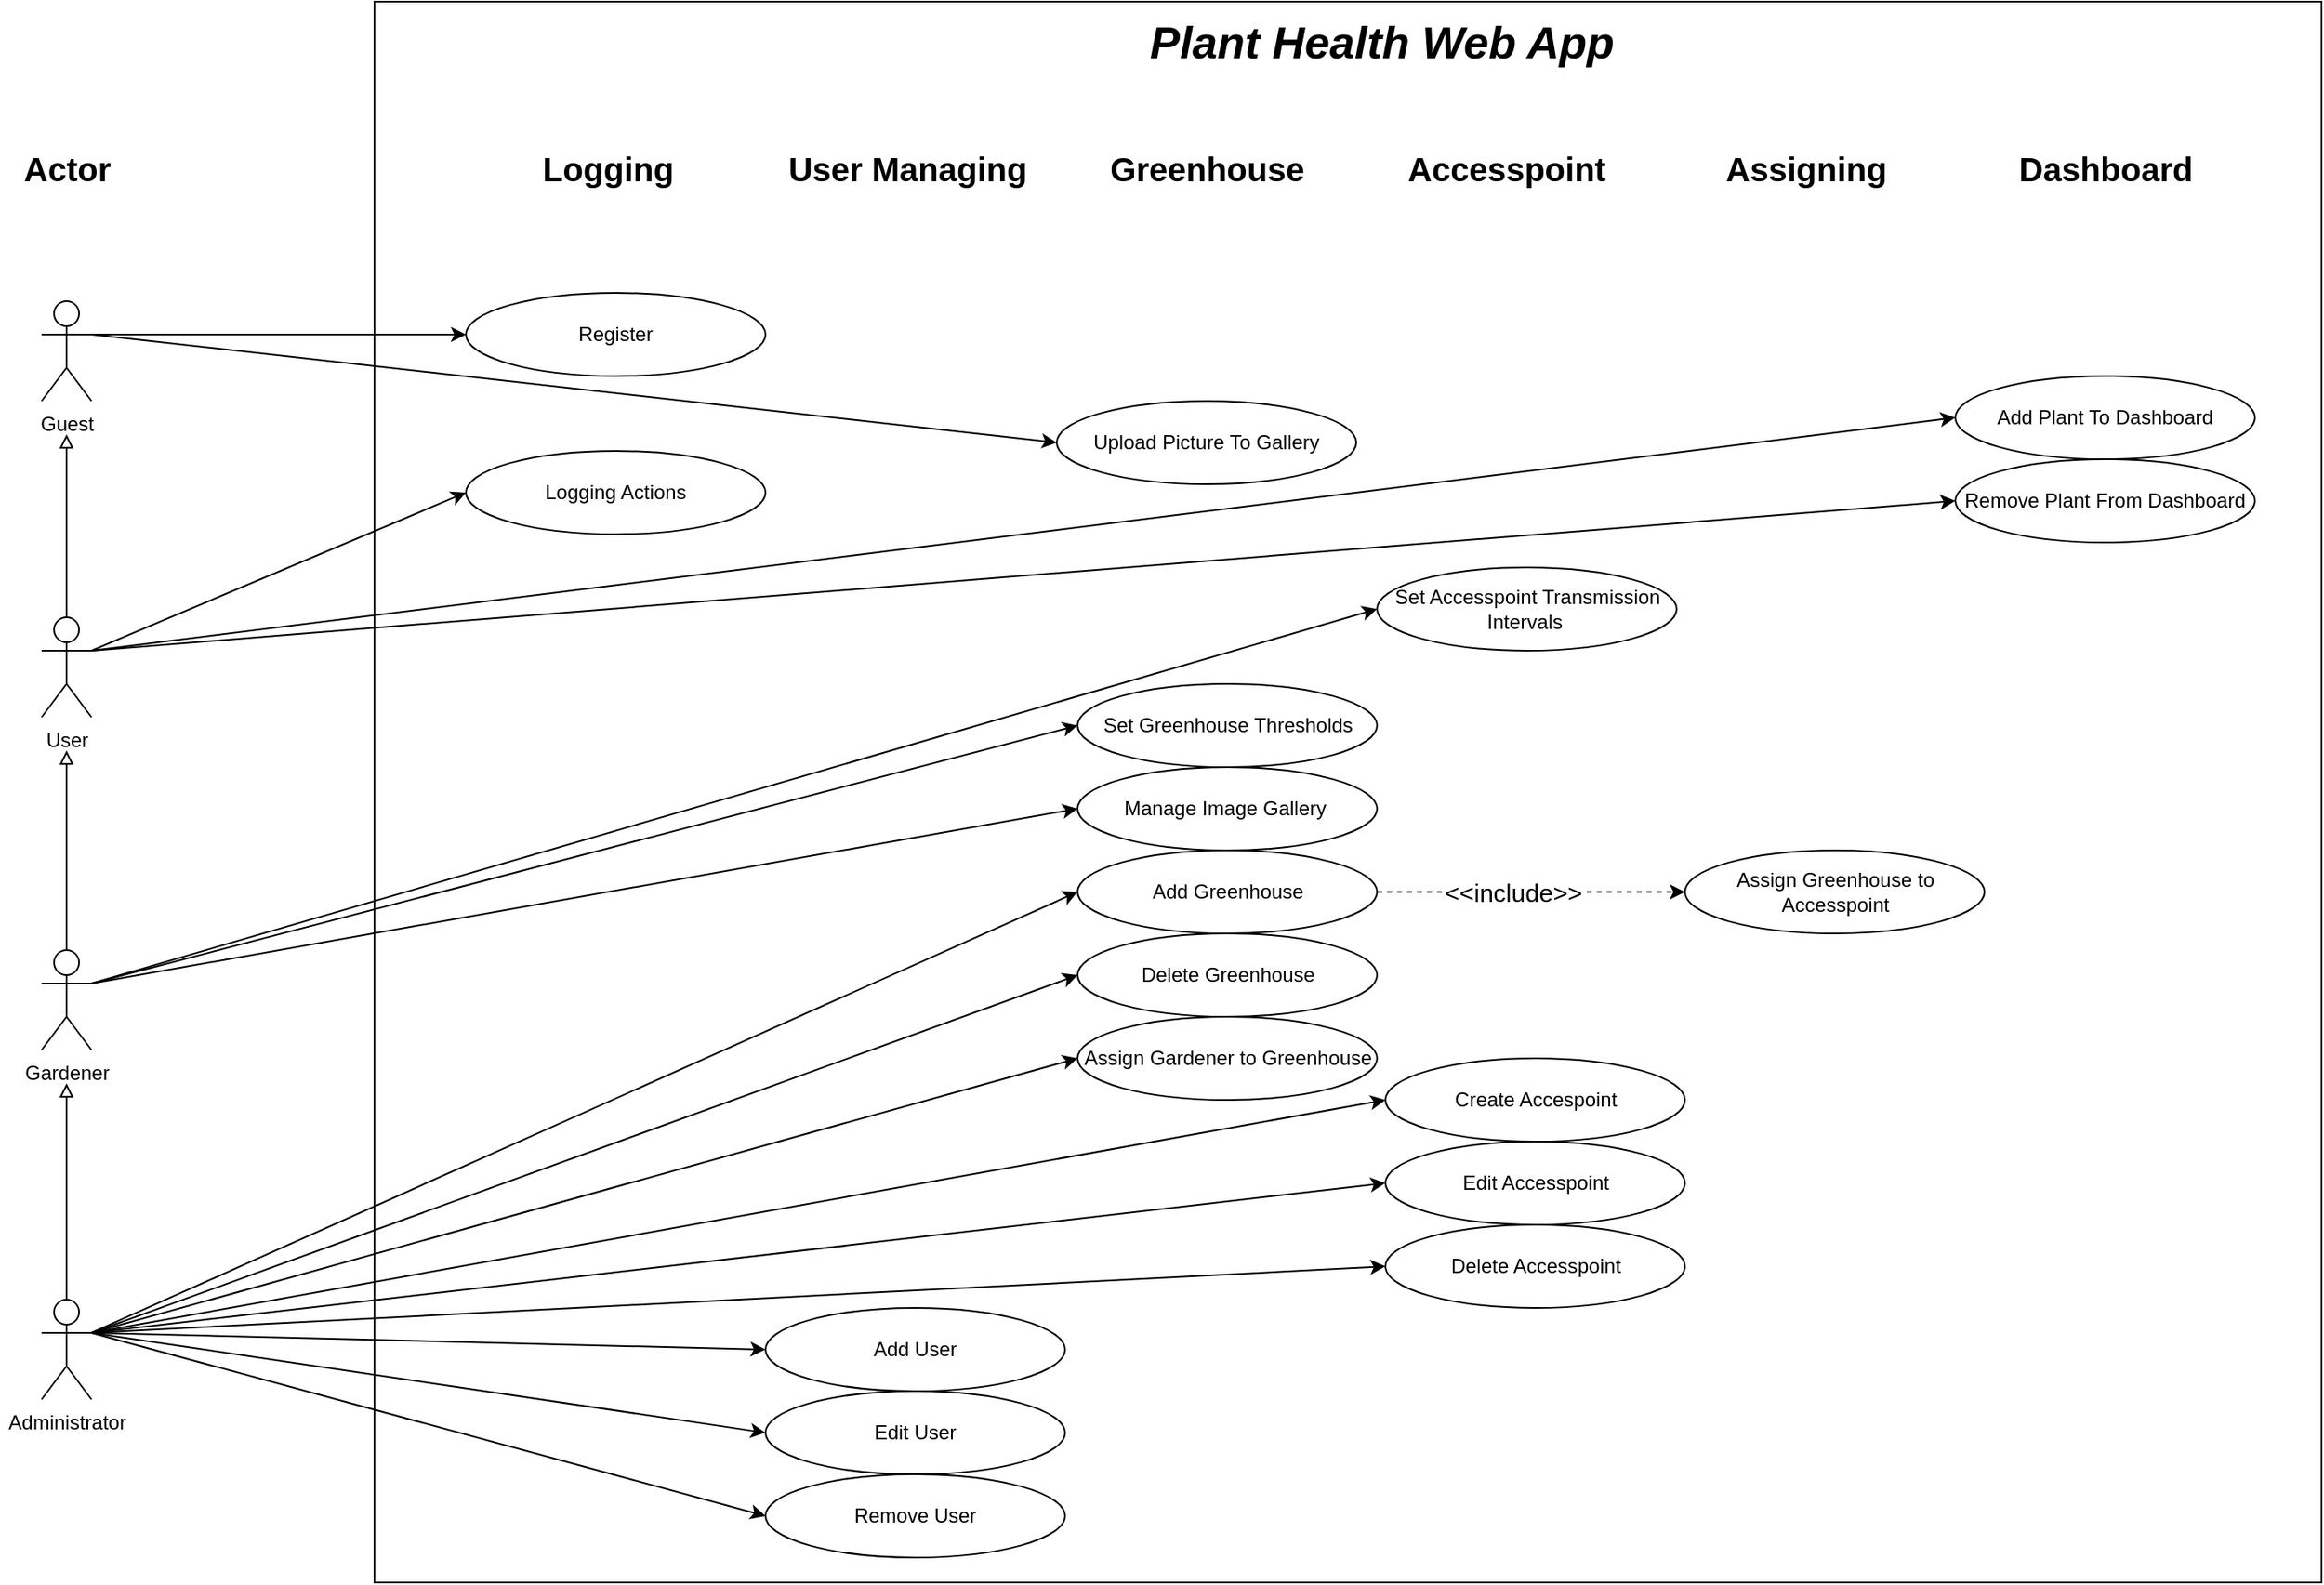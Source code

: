 <mxfile version="21.0.6" type="device"><diagram name="Page-1" id="2YBvvXClWsGukQMizWep"><mxGraphModel dx="2627" dy="2177" grid="1" gridSize="10" guides="1" tooltips="1" connect="1" arrows="1" fold="1" page="1" pageScale="1" pageWidth="850" pageHeight="1100" math="0" shadow="0"><root><mxCell id="0"/><mxCell id="1" parent="0"/><mxCell id="nNVV6iXkvTo8tEFnaiHL-19" value="" style="rounded=0;whiteSpace=wrap;html=1;direction=south;" parent="1" vertex="1"><mxGeometry x="-30" y="-160" width="1170" height="950" as="geometry"/></mxCell><mxCell id="xss07ACvVtE2y7tT9kN_-71" style="rounded=0;orthogonalLoop=1;jettySize=auto;html=1;exitX=1;exitY=0.333;exitDx=0;exitDy=0;exitPerimeter=0;entryX=0;entryY=0.5;entryDx=0;entryDy=0;" parent="1" source="xss07ACvVtE2y7tT9kN_-3" target="xss07ACvVtE2y7tT9kN_-18" edge="1"><mxGeometry relative="1" as="geometry"/></mxCell><mxCell id="xss07ACvVtE2y7tT9kN_-72" style="rounded=0;orthogonalLoop=1;jettySize=auto;html=1;exitX=1;exitY=0.333;exitDx=0;exitDy=0;exitPerimeter=0;entryX=0;entryY=0.5;entryDx=0;entryDy=0;" parent="1" source="xss07ACvVtE2y7tT9kN_-3" target="xss07ACvVtE2y7tT9kN_-20" edge="1"><mxGeometry relative="1" as="geometry"/></mxCell><mxCell id="xss07ACvVtE2y7tT9kN_-73" style="rounded=0;orthogonalLoop=1;jettySize=auto;html=1;exitX=1;exitY=0.333;exitDx=0;exitDy=0;exitPerimeter=0;entryX=0;entryY=0.5;entryDx=0;entryDy=0;" parent="1" source="xss07ACvVtE2y7tT9kN_-3" target="xss07ACvVtE2y7tT9kN_-21" edge="1"><mxGeometry relative="1" as="geometry"/></mxCell><mxCell id="xss07ACvVtE2y7tT9kN_-74" style="rounded=0;orthogonalLoop=1;jettySize=auto;html=1;exitX=1;exitY=0.333;exitDx=0;exitDy=0;exitPerimeter=0;entryX=0;entryY=0.5;entryDx=0;entryDy=0;" parent="1" source="xss07ACvVtE2y7tT9kN_-3" target="xss07ACvVtE2y7tT9kN_-22" edge="1"><mxGeometry relative="1" as="geometry"/></mxCell><mxCell id="xss07ACvVtE2y7tT9kN_-75" style="rounded=0;orthogonalLoop=1;jettySize=auto;html=1;exitX=1;exitY=0.333;exitDx=0;exitDy=0;exitPerimeter=0;entryX=0;entryY=0.5;entryDx=0;entryDy=0;" parent="1" source="xss07ACvVtE2y7tT9kN_-3" target="xss07ACvVtE2y7tT9kN_-23" edge="1"><mxGeometry relative="1" as="geometry"/></mxCell><mxCell id="xss07ACvVtE2y7tT9kN_-79" style="rounded=0;orthogonalLoop=1;jettySize=auto;html=1;exitX=1;exitY=0.333;exitDx=0;exitDy=0;exitPerimeter=0;entryX=0;entryY=0.5;entryDx=0;entryDy=0;" parent="1" source="xss07ACvVtE2y7tT9kN_-3" target="xss07ACvVtE2y7tT9kN_-27" edge="1"><mxGeometry relative="1" as="geometry"/></mxCell><mxCell id="xss07ACvVtE2y7tT9kN_-80" style="rounded=0;orthogonalLoop=1;jettySize=auto;html=1;exitX=1;exitY=0.333;exitDx=0;exitDy=0;exitPerimeter=0;entryX=0;entryY=0.5;entryDx=0;entryDy=0;" parent="1" source="xss07ACvVtE2y7tT9kN_-3" target="xss07ACvVtE2y7tT9kN_-28" edge="1"><mxGeometry relative="1" as="geometry"/></mxCell><mxCell id="xss07ACvVtE2y7tT9kN_-81" style="rounded=0;orthogonalLoop=1;jettySize=auto;html=1;exitX=1;exitY=0.333;exitDx=0;exitDy=0;exitPerimeter=0;entryX=0;entryY=0.5;entryDx=0;entryDy=0;" parent="1" source="xss07ACvVtE2y7tT9kN_-3" target="xss07ACvVtE2y7tT9kN_-29" edge="1"><mxGeometry relative="1" as="geometry"/></mxCell><mxCell id="xss07ACvVtE2y7tT9kN_-99" style="rounded=0;orthogonalLoop=1;jettySize=auto;html=1;exitX=1;exitY=0.333;exitDx=0;exitDy=0;exitPerimeter=0;entryX=0;entryY=0.5;entryDx=0;entryDy=0;" parent="1" source="xss07ACvVtE2y7tT9kN_-3" target="xss07ACvVtE2y7tT9kN_-98" edge="1"><mxGeometry relative="1" as="geometry"/></mxCell><mxCell id="nNVV6iXkvTo8tEFnaiHL-10" style="edgeStyle=orthogonalEdgeStyle;rounded=0;orthogonalLoop=1;jettySize=auto;html=1;endArrow=block;endFill=0;" parent="1" source="xss07ACvVtE2y7tT9kN_-3" edge="1"><mxGeometry relative="1" as="geometry"><mxPoint x="-215" y="490" as="targetPoint"/></mxGeometry></mxCell><mxCell id="xss07ACvVtE2y7tT9kN_-3" value="Administrator&lt;br&gt;" style="shape=umlActor;verticalLabelPosition=bottom;verticalAlign=top;html=1;outlineConnect=0;" parent="1" vertex="1"><mxGeometry x="-230" y="620" width="30" height="60" as="geometry"/></mxCell><mxCell id="xss07ACvVtE2y7tT9kN_-84" style="rounded=0;orthogonalLoop=1;jettySize=auto;html=1;exitX=1;exitY=0.333;exitDx=0;exitDy=0;exitPerimeter=0;entryX=0;entryY=0.5;entryDx=0;entryDy=0;" parent="1" source="xss07ACvVtE2y7tT9kN_-4" target="xss07ACvVtE2y7tT9kN_-33" edge="1"><mxGeometry relative="1" as="geometry"/></mxCell><mxCell id="xss07ACvVtE2y7tT9kN_-85" style="rounded=0;orthogonalLoop=1;jettySize=auto;html=1;exitX=1;exitY=0.333;exitDx=0;exitDy=0;exitPerimeter=0;entryX=0;entryY=0.5;entryDx=0;entryDy=0;" parent="1" source="xss07ACvVtE2y7tT9kN_-4" target="xss07ACvVtE2y7tT9kN_-34" edge="1"><mxGeometry relative="1" as="geometry"/></mxCell><mxCell id="xss07ACvVtE2y7tT9kN_-87" style="rounded=0;orthogonalLoop=1;jettySize=auto;html=1;exitX=1;exitY=0.333;exitDx=0;exitDy=0;exitPerimeter=0;entryX=0;entryY=0.5;entryDx=0;entryDy=0;" parent="1" source="xss07ACvVtE2y7tT9kN_-4" target="xss07ACvVtE2y7tT9kN_-35" edge="1"><mxGeometry relative="1" as="geometry"/></mxCell><mxCell id="nNVV6iXkvTo8tEFnaiHL-9" style="edgeStyle=orthogonalEdgeStyle;rounded=0;orthogonalLoop=1;jettySize=auto;html=1;endArrow=block;endFill=0;" parent="1" source="xss07ACvVtE2y7tT9kN_-4" edge="1"><mxGeometry relative="1" as="geometry"><mxPoint x="-215" y="290" as="targetPoint"/></mxGeometry></mxCell><mxCell id="xss07ACvVtE2y7tT9kN_-4" value="Gardener" style="shape=umlActor;verticalLabelPosition=bottom;verticalAlign=top;html=1;outlineConnect=0;" parent="1" vertex="1"><mxGeometry x="-230" y="410" width="30" height="60" as="geometry"/></mxCell><mxCell id="xss07ACvVtE2y7tT9kN_-91" style="rounded=0;orthogonalLoop=1;jettySize=auto;html=1;exitX=1;exitY=0.333;exitDx=0;exitDy=0;exitPerimeter=0;entryX=0;entryY=0.5;entryDx=0;entryDy=0;" parent="1" source="xss07ACvVtE2y7tT9kN_-16" target="xss07ACvVtE2y7tT9kN_-54" edge="1"><mxGeometry relative="1" as="geometry"/></mxCell><mxCell id="xss07ACvVtE2y7tT9kN_-95" style="rounded=0;orthogonalLoop=1;jettySize=auto;html=1;exitX=1;exitY=0.333;exitDx=0;exitDy=0;exitPerimeter=0;entryX=0;entryY=0.5;entryDx=0;entryDy=0;" parent="1" source="xss07ACvVtE2y7tT9kN_-16" target="xss07ACvVtE2y7tT9kN_-36" edge="1"><mxGeometry relative="1" as="geometry"/></mxCell><mxCell id="xss07ACvVtE2y7tT9kN_-96" style="rounded=0;orthogonalLoop=1;jettySize=auto;html=1;exitX=1;exitY=0.333;exitDx=0;exitDy=0;exitPerimeter=0;entryX=0;entryY=0.5;entryDx=0;entryDy=0;" parent="1" source="xss07ACvVtE2y7tT9kN_-16" target="xss07ACvVtE2y7tT9kN_-37" edge="1"><mxGeometry relative="1" as="geometry"/></mxCell><mxCell id="nNVV6iXkvTo8tEFnaiHL-8" style="edgeStyle=orthogonalEdgeStyle;rounded=0;orthogonalLoop=1;jettySize=auto;html=1;endArrow=block;endFill=0;" parent="1" source="xss07ACvVtE2y7tT9kN_-16" edge="1"><mxGeometry relative="1" as="geometry"><mxPoint x="-215" y="100" as="targetPoint"/></mxGeometry></mxCell><mxCell id="xss07ACvVtE2y7tT9kN_-16" value="User" style="shape=umlActor;verticalLabelPosition=bottom;verticalAlign=top;html=1;outlineConnect=0;" parent="1" vertex="1"><mxGeometry x="-230" y="210" width="30" height="60" as="geometry"/></mxCell><mxCell id="xss07ACvVtE2y7tT9kN_-97" style="rounded=0;orthogonalLoop=1;jettySize=auto;html=1;exitX=1;exitY=0.333;exitDx=0;exitDy=0;exitPerimeter=0;entryX=0;entryY=0.5;entryDx=0;entryDy=0;" parent="1" source="xss07ACvVtE2y7tT9kN_-17" target="xss07ACvVtE2y7tT9kN_-38" edge="1"><mxGeometry relative="1" as="geometry"/></mxCell><mxCell id="nNVV6iXkvTo8tEFnaiHL-4" style="rounded=0;orthogonalLoop=1;jettySize=auto;html=1;exitX=1;exitY=0.333;exitDx=0;exitDy=0;exitPerimeter=0;entryX=0;entryY=0.5;entryDx=0;entryDy=0;" parent="1" source="xss07ACvVtE2y7tT9kN_-17" target="xss07ACvVtE2y7tT9kN_-39" edge="1"><mxGeometry relative="1" as="geometry"/></mxCell><mxCell id="xss07ACvVtE2y7tT9kN_-17" value="Guest" style="shape=umlActor;verticalLabelPosition=bottom;verticalAlign=top;html=1;outlineConnect=0;" parent="1" vertex="1"><mxGeometry x="-230" y="20" width="30" height="60" as="geometry"/></mxCell><mxCell id="xss07ACvVtE2y7tT9kN_-18" value="Add User" style="ellipse;whiteSpace=wrap;html=1;" parent="1" vertex="1"><mxGeometry x="205" y="625" width="180" height="50" as="geometry"/></mxCell><mxCell id="xss07ACvVtE2y7tT9kN_-20" value="Edit User" style="ellipse;whiteSpace=wrap;html=1;" parent="1" vertex="1"><mxGeometry x="205" y="675" width="180" height="50" as="geometry"/></mxCell><mxCell id="xss07ACvVtE2y7tT9kN_-21" value="Remove User" style="ellipse;whiteSpace=wrap;html=1;" parent="1" vertex="1"><mxGeometry x="205" y="725" width="180" height="50" as="geometry"/></mxCell><mxCell id="nNVV6iXkvTo8tEFnaiHL-11" style="edgeStyle=orthogonalEdgeStyle;rounded=0;orthogonalLoop=1;jettySize=auto;html=1;exitX=1;exitY=0.5;exitDx=0;exitDy=0;entryX=0;entryY=0.5;entryDx=0;entryDy=0;dashed=1;" parent="1" source="xss07ACvVtE2y7tT9kN_-22" target="xss07ACvVtE2y7tT9kN_-103" edge="1"><mxGeometry relative="1" as="geometry"><Array as="points"><mxPoint x="720" y="375"/><mxPoint x="720" y="375"/></Array></mxGeometry></mxCell><mxCell id="BZSnFHpXk6T8EBiTEm1m-1" value="&lt;font style=&quot;font-size: 15px;&quot;&gt;&amp;lt;&amp;lt;include&amp;gt;&amp;gt;&lt;/font&gt;" style="edgeLabel;html=1;align=center;verticalAlign=middle;resizable=0;points=[];" parent="nNVV6iXkvTo8tEFnaiHL-11" vertex="1" connectable="0"><mxGeometry x="-0.61" relative="1" as="geometry"><mxPoint x="45" as="offset"/></mxGeometry></mxCell><mxCell id="xss07ACvVtE2y7tT9kN_-22" value="Add Greenhouse" style="ellipse;whiteSpace=wrap;html=1;" parent="1" vertex="1"><mxGeometry x="392.5" y="350" width="180" height="50" as="geometry"/></mxCell><mxCell id="xss07ACvVtE2y7tT9kN_-23" value="Delete Greenhouse" style="ellipse;whiteSpace=wrap;html=1;" parent="1" vertex="1"><mxGeometry x="392.5" y="400" width="180" height="50" as="geometry"/></mxCell><mxCell id="xss07ACvVtE2y7tT9kN_-27" value="Create Accespoint" style="ellipse;whiteSpace=wrap;html=1;" parent="1" vertex="1"><mxGeometry x="577.5" y="475" width="180" height="50" as="geometry"/></mxCell><mxCell id="xss07ACvVtE2y7tT9kN_-28" value="Edit Accesspoint" style="ellipse;whiteSpace=wrap;html=1;" parent="1" vertex="1"><mxGeometry x="577.5" y="525" width="180" height="50" as="geometry"/></mxCell><mxCell id="xss07ACvVtE2y7tT9kN_-29" value="Delete Accesspoint" style="ellipse;whiteSpace=wrap;html=1;" parent="1" vertex="1"><mxGeometry x="577.5" y="575" width="180" height="50" as="geometry"/></mxCell><mxCell id="xss07ACvVtE2y7tT9kN_-33" value="Set Accesspoint Transmission Intervals&amp;nbsp;" style="ellipse;whiteSpace=wrap;html=1;" parent="1" vertex="1"><mxGeometry x="572.5" y="180" width="180" height="50" as="geometry"/></mxCell><mxCell id="xss07ACvVtE2y7tT9kN_-34" value="Set Greenhouse Thresholds" style="ellipse;whiteSpace=wrap;html=1;" parent="1" vertex="1"><mxGeometry x="392.5" y="250" width="180" height="50" as="geometry"/></mxCell><mxCell id="xss07ACvVtE2y7tT9kN_-35" value="Manage Image Gallery&amp;nbsp;" style="ellipse;whiteSpace=wrap;html=1;" parent="1" vertex="1"><mxGeometry x="392.5" y="300" width="180" height="50" as="geometry"/></mxCell><mxCell id="xss07ACvVtE2y7tT9kN_-36" value="Add Plant To Dashboard" style="ellipse;whiteSpace=wrap;html=1;" parent="1" vertex="1"><mxGeometry x="920" y="65" width="180" height="50" as="geometry"/></mxCell><mxCell id="xss07ACvVtE2y7tT9kN_-37" value="Remove Plant From Dashboard" style="ellipse;whiteSpace=wrap;html=1;" parent="1" vertex="1"><mxGeometry x="920" y="115" width="180" height="50" as="geometry"/></mxCell><mxCell id="xss07ACvVtE2y7tT9kN_-38" value="Upload Picture To Gallery" style="ellipse;whiteSpace=wrap;html=1;" parent="1" vertex="1"><mxGeometry x="380" y="80" width="180" height="50" as="geometry"/></mxCell><mxCell id="xss07ACvVtE2y7tT9kN_-39" value="Register" style="ellipse;whiteSpace=wrap;html=1;" parent="1" vertex="1"><mxGeometry x="25" y="15" width="180" height="50" as="geometry"/></mxCell><mxCell id="xss07ACvVtE2y7tT9kN_-54" value="Logging Actions" style="ellipse;whiteSpace=wrap;html=1;" parent="1" vertex="1"><mxGeometry x="25" y="110" width="180" height="50" as="geometry"/></mxCell><mxCell id="xss07ACvVtE2y7tT9kN_-64" value="&lt;font size=&quot;1&quot; style=&quot;&quot;&gt;&lt;b style=&quot;font-size: 20px;&quot;&gt;Actor&lt;/b&gt;&lt;/font&gt;" style="text;html=1;align=center;verticalAlign=middle;resizable=0;points=[];autosize=1;strokeColor=none;fillColor=none;" parent="1" vertex="1"><mxGeometry x="-255" y="-80" width="80" height="40" as="geometry"/></mxCell><mxCell id="xss07ACvVtE2y7tT9kN_-65" value="&lt;font size=&quot;1&quot; style=&quot;&quot;&gt;&lt;b style=&quot;font-size: 20px;&quot;&gt;User Managing&lt;/b&gt;&lt;/font&gt;" style="text;html=1;align=center;verticalAlign=middle;resizable=0;points=[];autosize=1;strokeColor=none;fillColor=none;" parent="1" vertex="1"><mxGeometry x="205" y="-80" width="170" height="40" as="geometry"/></mxCell><mxCell id="xss07ACvVtE2y7tT9kN_-66" value="&lt;font size=&quot;1&quot; style=&quot;&quot;&gt;&lt;b style=&quot;font-size: 20px;&quot;&gt;Greenhouse&lt;/b&gt;&lt;/font&gt;" style="text;html=1;align=center;verticalAlign=middle;resizable=0;points=[];autosize=1;strokeColor=none;fillColor=none;" parent="1" vertex="1"><mxGeometry x="400" y="-80" width="140" height="40" as="geometry"/></mxCell><mxCell id="xss07ACvVtE2y7tT9kN_-67" value="&lt;font size=&quot;1&quot; style=&quot;&quot;&gt;&lt;b style=&quot;font-size: 20px;&quot;&gt;Accesspoint&lt;/b&gt;&lt;/font&gt;" style="text;html=1;align=center;verticalAlign=middle;resizable=0;points=[];autosize=1;strokeColor=none;fillColor=none;" parent="1" vertex="1"><mxGeometry x="580" y="-80" width="140" height="40" as="geometry"/></mxCell><mxCell id="xss07ACvVtE2y7tT9kN_-68" value="&lt;font size=&quot;1&quot; style=&quot;&quot;&gt;&lt;b style=&quot;font-size: 20px;&quot;&gt;Assigning&lt;/b&gt;&lt;/font&gt;" style="text;html=1;align=center;verticalAlign=middle;resizable=0;points=[];autosize=1;strokeColor=none;fillColor=none;" parent="1" vertex="1"><mxGeometry x="770" y="-80" width="120" height="40" as="geometry"/></mxCell><mxCell id="xss07ACvVtE2y7tT9kN_-69" value="&lt;font size=&quot;1&quot; style=&quot;&quot;&gt;&lt;b style=&quot;font-size: 20px;&quot;&gt;Dashboard&lt;/b&gt;&lt;/font&gt;" style="text;html=1;align=center;verticalAlign=middle;resizable=0;points=[];autosize=1;strokeColor=none;fillColor=none;" parent="1" vertex="1"><mxGeometry x="945" y="-80" width="130" height="40" as="geometry"/></mxCell><mxCell id="xss07ACvVtE2y7tT9kN_-70" value="&lt;font size=&quot;1&quot; style=&quot;&quot;&gt;&lt;b style=&quot;font-size: 20px;&quot;&gt;Logging&lt;/b&gt;&lt;/font&gt;" style="text;html=1;align=center;verticalAlign=middle;resizable=0;points=[];autosize=1;strokeColor=none;fillColor=none;" parent="1" vertex="1"><mxGeometry x="60" y="-80" width="100" height="40" as="geometry"/></mxCell><mxCell id="xss07ACvVtE2y7tT9kN_-98" value="Assign Gardener to Greenhouse" style="ellipse;whiteSpace=wrap;html=1;" parent="1" vertex="1"><mxGeometry x="392.5" y="450" width="180" height="50" as="geometry"/></mxCell><mxCell id="xss07ACvVtE2y7tT9kN_-103" value="Assign Greenhouse to Accesspoint" style="ellipse;whiteSpace=wrap;html=1;" parent="1" vertex="1"><mxGeometry x="757.5" y="350" width="180" height="50" as="geometry"/></mxCell><mxCell id="xss07ACvVtE2y7tT9kN_-110" value="&lt;font size=&quot;1&quot; style=&quot;&quot;&gt;&lt;b style=&quot;&quot;&gt;&lt;i style=&quot;font-size: 27px;&quot;&gt;Plant Health Web App&lt;/i&gt;&lt;/b&gt;&lt;/font&gt;" style="text;html=1;align=center;verticalAlign=middle;resizable=0;points=[];autosize=1;strokeColor=none;fillColor=none;" parent="1" vertex="1"><mxGeometry x="425" y="-160" width="300" height="50" as="geometry"/></mxCell></root></mxGraphModel></diagram></mxfile>
